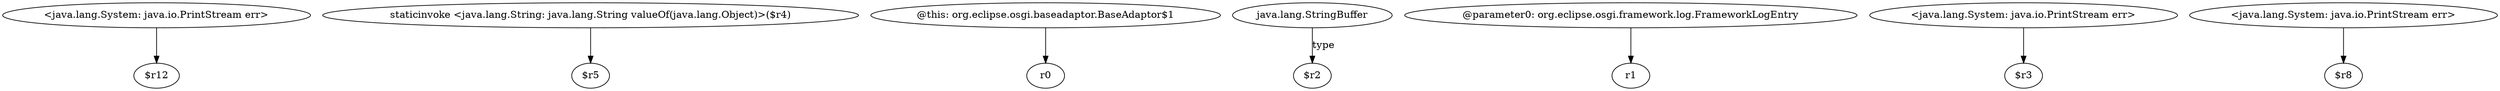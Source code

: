 digraph g {
0[label="<java.lang.System: java.io.PrintStream err>"]
1[label="$r12"]
0->1[label=""]
2[label="staticinvoke <java.lang.String: java.lang.String valueOf(java.lang.Object)>($r4)"]
3[label="$r5"]
2->3[label=""]
4[label="@this: org.eclipse.osgi.baseadaptor.BaseAdaptor$1"]
5[label="r0"]
4->5[label=""]
6[label="java.lang.StringBuffer"]
7[label="$r2"]
6->7[label="type"]
8[label="@parameter0: org.eclipse.osgi.framework.log.FrameworkLogEntry"]
9[label="r1"]
8->9[label=""]
10[label="<java.lang.System: java.io.PrintStream err>"]
11[label="$r3"]
10->11[label=""]
12[label="<java.lang.System: java.io.PrintStream err>"]
13[label="$r8"]
12->13[label=""]
}